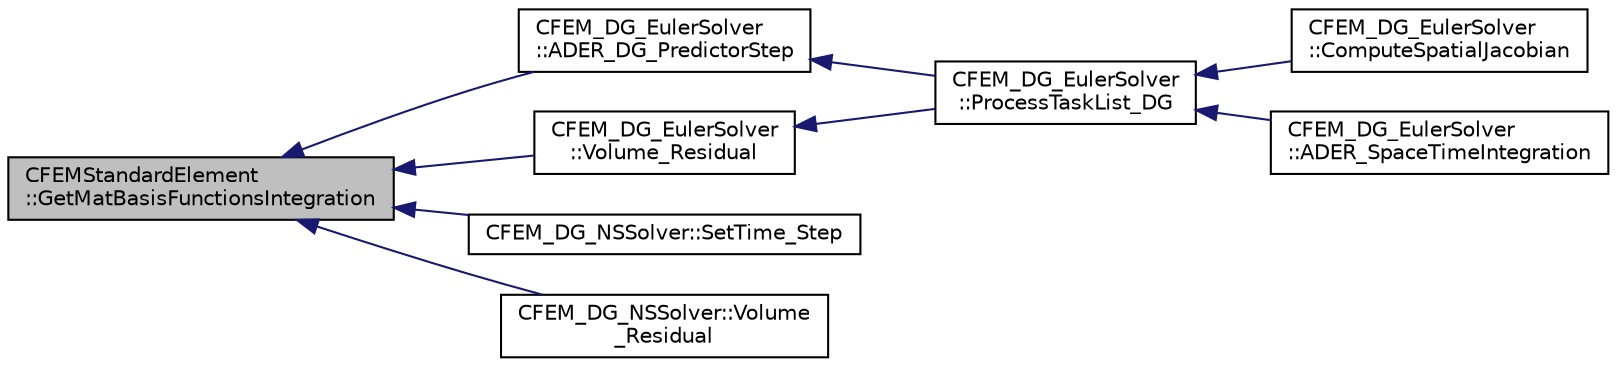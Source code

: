 digraph "CFEMStandardElement::GetMatBasisFunctionsIntegration"
{
  edge [fontname="Helvetica",fontsize="10",labelfontname="Helvetica",labelfontsize="10"];
  node [fontname="Helvetica",fontsize="10",shape=record];
  rankdir="LR";
  Node88 [label="CFEMStandardElement\l::GetMatBasisFunctionsIntegration",height=0.2,width=0.4,color="black", fillcolor="grey75", style="filled", fontcolor="black"];
  Node88 -> Node89 [dir="back",color="midnightblue",fontsize="10",style="solid",fontname="Helvetica"];
  Node89 [label="CFEM_DG_EulerSolver\l::ADER_DG_PredictorStep",height=0.2,width=0.4,color="black", fillcolor="white", style="filled",URL="$class_c_f_e_m___d_g___euler_solver.html#a53f3bd445632823baa18657a29553842",tooltip="Function, carries out the predictor step of the ADER-DG time integration. "];
  Node89 -> Node90 [dir="back",color="midnightblue",fontsize="10",style="solid",fontname="Helvetica"];
  Node90 [label="CFEM_DG_EulerSolver\l::ProcessTaskList_DG",height=0.2,width=0.4,color="black", fillcolor="white", style="filled",URL="$class_c_f_e_m___d_g___euler_solver.html#a651cad1a94f2024c75a1a8be347e3375",tooltip="Function, which processes the list of tasks to be executed by the DG solver. "];
  Node90 -> Node91 [dir="back",color="midnightblue",fontsize="10",style="solid",fontname="Helvetica"];
  Node91 [label="CFEM_DG_EulerSolver\l::ComputeSpatialJacobian",height=0.2,width=0.4,color="black", fillcolor="white", style="filled",URL="$class_c_f_e_m___d_g___euler_solver.html#ac59d8dae95e3c3cc3ab3feaeb9be4b22",tooltip="Function, which controls the computation of the spatial Jacobian. "];
  Node90 -> Node92 [dir="back",color="midnightblue",fontsize="10",style="solid",fontname="Helvetica"];
  Node92 [label="CFEM_DG_EulerSolver\l::ADER_SpaceTimeIntegration",height=0.2,width=0.4,color="black", fillcolor="white", style="filled",URL="$class_c_f_e_m___d_g___euler_solver.html#a7f0da04d44069701db2228210b91c59e",tooltip="Function, to carry out the space time integration for ADER with time accurate local time stepping..."];
  Node88 -> Node93 [dir="back",color="midnightblue",fontsize="10",style="solid",fontname="Helvetica"];
  Node93 [label="CFEM_DG_EulerSolver\l::Volume_Residual",height=0.2,width=0.4,color="black", fillcolor="white", style="filled",URL="$class_c_f_e_m___d_g___euler_solver.html#ae6c2fff0649a4d8fd723ee9776778003",tooltip="Compute the volume contributions to the spatial residual. It is a virtual function, because this function is overruled for Navier-Stokes. "];
  Node93 -> Node90 [dir="back",color="midnightblue",fontsize="10",style="solid",fontname="Helvetica"];
  Node88 -> Node94 [dir="back",color="midnightblue",fontsize="10",style="solid",fontname="Helvetica"];
  Node94 [label="CFEM_DG_NSSolver::SetTime_Step",height=0.2,width=0.4,color="black", fillcolor="white", style="filled",URL="$class_c_f_e_m___d_g___n_s_solver.html#a993de2bb61a532e9d1508bae98dd3a12",tooltip="Function to compute the time step for solving the Navier-Stokes equations. "];
  Node88 -> Node95 [dir="back",color="midnightblue",fontsize="10",style="solid",fontname="Helvetica"];
  Node95 [label="CFEM_DG_NSSolver::Volume\l_Residual",height=0.2,width=0.4,color="black", fillcolor="white", style="filled",URL="$class_c_f_e_m___d_g___n_s_solver.html#ac62df058348ffee37a945bcc3a66745b",tooltip="Compute the volume contributions to the spatial residual. "];
}
